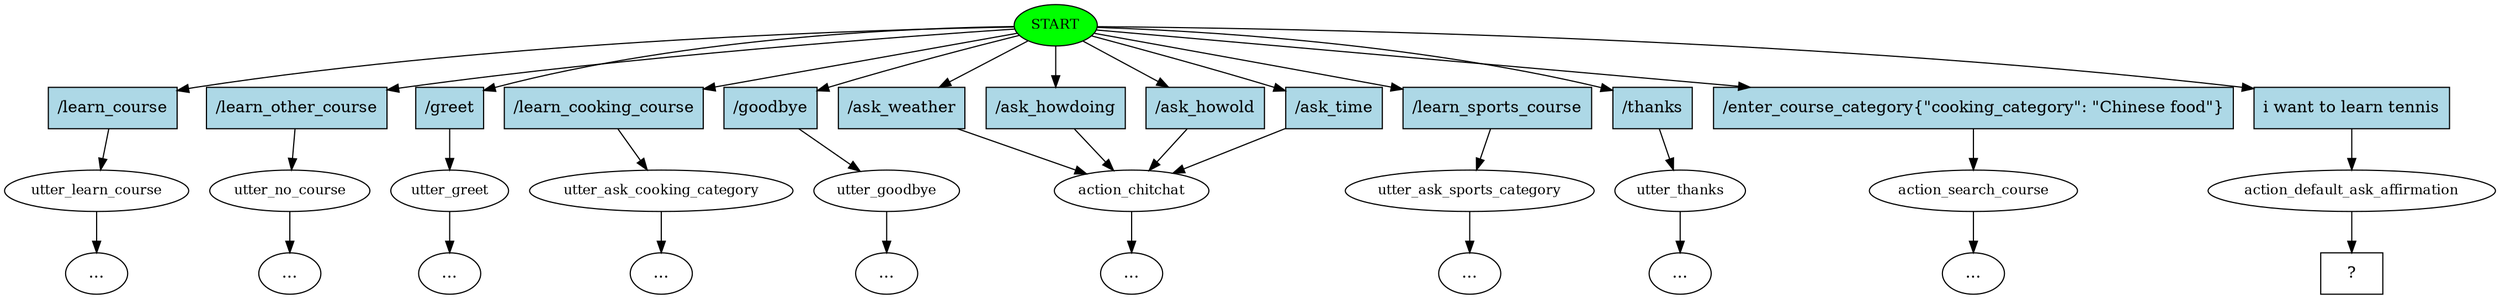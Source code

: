 digraph  {
0 [class="start active", fillcolor=green, fontsize=12, label=START, style=filled];
1 [class="", fontsize=12, label=utter_learn_course];
2 [class="", fontsize=12, label=utter_no_course];
"-7" [class=ellipsis, label="..."];
7 [class="", fontsize=12, label=utter_greet];
9 [class="", fontsize=12, label=utter_ask_cooking_category];
"-11" [class=ellipsis, label="..."];
12 [class="", fontsize=12, label=utter_goodbye];
"-14" [class=ellipsis, label="..."];
13 [class="", fontsize=12, label=action_chitchat];
"-18" [class=ellipsis, label="..."];
"-35" [class=ellipsis, label="..."];
34 [class="", fontsize=12, label=utter_ask_sports_category];
"-36" [class=ellipsis, label="..."];
35 [class="", fontsize=12, label=utter_thanks];
"-37" [class=ellipsis, label="..."];
"-38" [class=ellipsis, label="..."];
37 [class="", fontsize=12, label=action_search_course];
"-39" [class=ellipsis, label="..."];
38 [class=active, fontsize=12, label=action_default_ask_affirmation];
39 [class="intent dashed active", label="  ?  ", shape=rect];
40 [class=intent, fillcolor=lightblue, label="/learn_course", shape=rect, style=filled];
41 [class=intent, fillcolor=lightblue, label="/learn_other_course", shape=rect, style=filled];
42 [class=intent, fillcolor=lightblue, label="/greet", shape=rect, style=filled];
43 [class=intent, fillcolor=lightblue, label="/learn_cooking_course", shape=rect, style=filled];
44 [class=intent, fillcolor=lightblue, label="/goodbye", shape=rect, style=filled];
45 [class=intent, fillcolor=lightblue, label="/ask_weather", shape=rect, style=filled];
46 [class=intent, fillcolor=lightblue, label="/ask_howdoing", shape=rect, style=filled];
47 [class=intent, fillcolor=lightblue, label="/ask_howold", shape=rect, style=filled];
48 [class=intent, fillcolor=lightblue, label="/ask_time", shape=rect, style=filled];
49 [class=intent, fillcolor=lightblue, label="/learn_sports_course", shape=rect, style=filled];
50 [class=intent, fillcolor=lightblue, label="/thanks", shape=rect, style=filled];
51 [class=intent, fillcolor=lightblue, label="/enter_course_category{\"cooking_category\": \"Chinese food\"}", shape=rect, style=filled];
52 [class="intent active", fillcolor=lightblue, label="i want to learn tennis", shape=rect, style=filled];
0 -> 40  [class="", key=0];
0 -> 41  [class="", key=0];
0 -> 42  [class="", key=0];
0 -> 43  [class="", key=0];
0 -> 44  [class="", key=0];
0 -> 45  [class="", key=0];
0 -> 46  [class="", key=0];
0 -> 47  [class="", key=0];
0 -> 48  [class="", key=0];
0 -> 49  [class="", key=0];
0 -> 50  [class="", key=0];
0 -> 51  [class="", key=0];
0 -> 52  [class=active, key=0];
1 -> "-38"  [class="", key=NONE, label=""];
2 -> "-7"  [class="", key=NONE, label=""];
7 -> "-35"  [class="", key=NONE, label=""];
9 -> "-11"  [class="", key=NONE, label=""];
12 -> "-14"  [class="", key=NONE, label=""];
13 -> "-18"  [class="", key=NONE, label=""];
34 -> "-36"  [class="", key=NONE, label=""];
35 -> "-37"  [class="", key=NONE, label=""];
37 -> "-39"  [class="", key=NONE, label=""];
38 -> 39  [class=active, key=NONE, label=""];
40 -> 1  [class="", key=0];
41 -> 2  [class="", key=0];
42 -> 7  [class="", key=0];
43 -> 9  [class="", key=0];
44 -> 12  [class="", key=0];
45 -> 13  [class="", key=0];
46 -> 13  [class="", key=0];
47 -> 13  [class="", key=0];
48 -> 13  [class="", key=0];
49 -> 34  [class="", key=0];
50 -> 35  [class="", key=0];
51 -> 37  [class="", key=0];
52 -> 38  [class=active, key=0];
}
